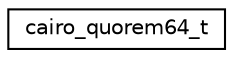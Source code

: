 digraph "Graphical Class Hierarchy"
{
 // LATEX_PDF_SIZE
  edge [fontname="Helvetica",fontsize="10",labelfontname="Helvetica",labelfontsize="10"];
  node [fontname="Helvetica",fontsize="10",shape=record];
  rankdir="LR";
  Node0 [label="cairo_quorem64_t",height=0.2,width=0.4,color="black", fillcolor="white", style="filled",URL="$structcairo__quorem64__t.html",tooltip=" "];
}

